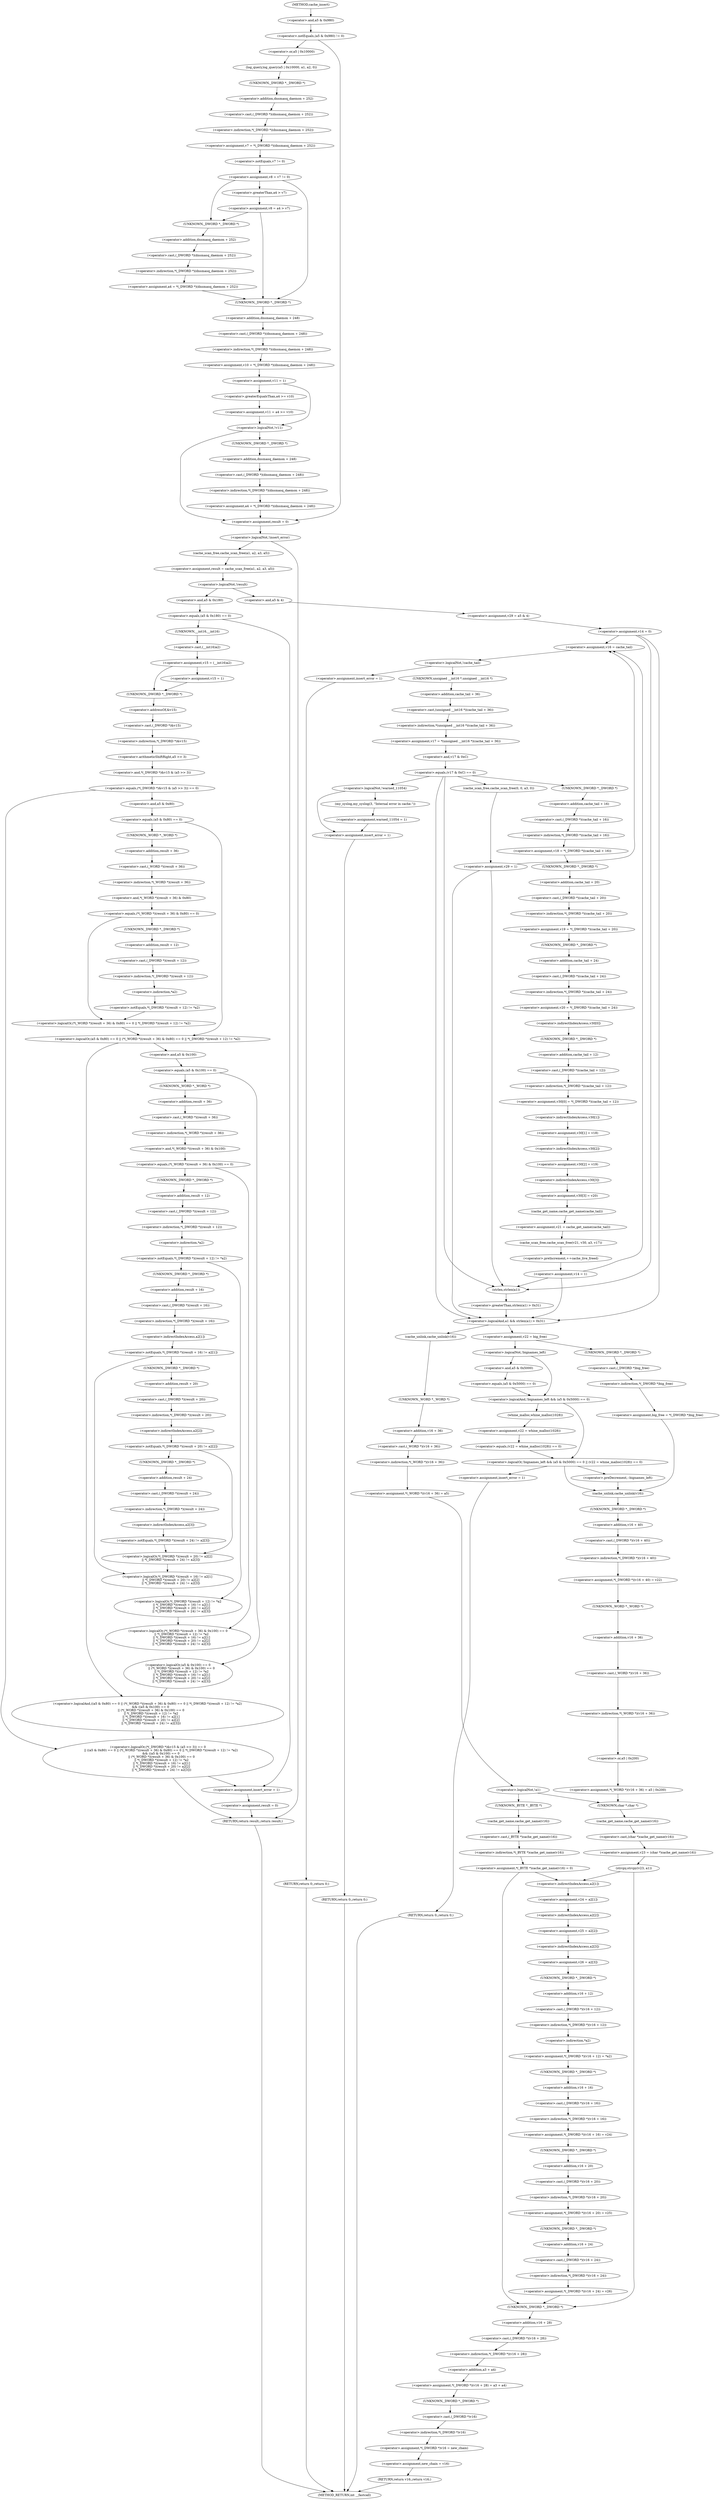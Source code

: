 digraph cache_insert {  
"1000149" [label = "(<operator>.notEquals,(a5 & 0x980) != 0)" ]
"1000150" [label = "(<operator>.and,a5 & 0x980)" ]
"1000155" [label = "(log_query,log_query(a5 | 0x10000, a1, a2, 0))" ]
"1000156" [label = "(<operator>.or,a5 | 0x10000)" ]
"1000162" [label = "(<operator>.assignment,v7 = *(_DWORD *)(dnsmasq_daemon + 252))" ]
"1000164" [label = "(<operator>.indirection,*(_DWORD *)(dnsmasq_daemon + 252))" ]
"1000165" [label = "(<operator>.cast,(_DWORD *)(dnsmasq_daemon + 252))" ]
"1000166" [label = "(UNKNOWN,_DWORD *,_DWORD *)" ]
"1000167" [label = "(<operator>.addition,dnsmasq_daemon + 252)" ]
"1000170" [label = "(<operator>.assignment,v8 = v7 != 0)" ]
"1000172" [label = "(<operator>.notEquals,v7 != 0)" ]
"1000177" [label = "(<operator>.assignment,v8 = a4 > v7)" ]
"1000179" [label = "(<operator>.greaterThan,a4 > v7)" ]
"1000184" [label = "(<operator>.assignment,a4 = *(_DWORD *)(dnsmasq_daemon + 252))" ]
"1000186" [label = "(<operator>.indirection,*(_DWORD *)(dnsmasq_daemon + 252))" ]
"1000187" [label = "(<operator>.cast,(_DWORD *)(dnsmasq_daemon + 252))" ]
"1000188" [label = "(UNKNOWN,_DWORD *,_DWORD *)" ]
"1000189" [label = "(<operator>.addition,dnsmasq_daemon + 252)" ]
"1000192" [label = "(<operator>.assignment,v10 = *(_DWORD *)(dnsmasq_daemon + 248))" ]
"1000194" [label = "(<operator>.indirection,*(_DWORD *)(dnsmasq_daemon + 248))" ]
"1000195" [label = "(<operator>.cast,(_DWORD *)(dnsmasq_daemon + 248))" ]
"1000196" [label = "(UNKNOWN,_DWORD *,_DWORD *)" ]
"1000197" [label = "(<operator>.addition,dnsmasq_daemon + 248)" ]
"1000200" [label = "(<operator>.assignment,v11 = 1)" ]
"1000205" [label = "(<operator>.assignment,v11 = a4 >= v10)" ]
"1000207" [label = "(<operator>.greaterEqualsThan,a4 >= v10)" ]
"1000211" [label = "(<operator>.logicalNot,!v11)" ]
"1000213" [label = "(<operator>.assignment,a4 = *(_DWORD *)(dnsmasq_daemon + 248))" ]
"1000215" [label = "(<operator>.indirection,*(_DWORD *)(dnsmasq_daemon + 248))" ]
"1000216" [label = "(<operator>.cast,(_DWORD *)(dnsmasq_daemon + 248))" ]
"1000217" [label = "(UNKNOWN,_DWORD *,_DWORD *)" ]
"1000218" [label = "(<operator>.addition,dnsmasq_daemon + 248)" ]
"1000221" [label = "(<operator>.assignment,result = 0)" ]
"1000225" [label = "(<operator>.logicalNot,!insert_error)" ]
"1000228" [label = "(<operator>.assignment,result = cache_scan_free(a1, a2, a3, a5))" ]
"1000230" [label = "(cache_scan_free,cache_scan_free(a1, a2, a3, a5))" ]
"1000236" [label = "(<operator>.logicalNot,!result)" ]
"1000239" [label = "(<operator>.assignment,v29 = a5 & 4)" ]
"1000241" [label = "(<operator>.and,a5 & 4)" ]
"1000244" [label = "(<operator>.assignment,v14 = 0)" ]
"1000250" [label = "(<operator>.assignment,v16 = cache_tail)" ]
"1000254" [label = "(<operator>.logicalNot,!cache_tail)" ]
"1000257" [label = "(<operator>.assignment,insert_error = 1)" ]
"1000260" [label = "(RETURN,return 0;,return 0;)" ]
"1000262" [label = "(<operator>.assignment,v17 = *(unsigned __int16 *)(cache_tail + 36))" ]
"1000264" [label = "(<operator>.indirection,*(unsigned __int16 *)(cache_tail + 36))" ]
"1000265" [label = "(<operator>.cast,(unsigned __int16 *)(cache_tail + 36))" ]
"1000266" [label = "(UNKNOWN,unsigned __int16 *,unsigned __int16 *)" ]
"1000267" [label = "(<operator>.addition,cache_tail + 36)" ]
"1000271" [label = "(<operator>.equals,(v17 & 0xC) == 0)" ]
"1000272" [label = "(<operator>.and,v17 & 0xC)" ]
"1000281" [label = "(<operator>.logicalNot,!warned_11054)" ]
"1000284" [label = "(my_syslog,my_syslog(3, \"Internal error in cache.\"))" ]
"1000287" [label = "(<operator>.assignment,warned_11054 = 1)" ]
"1000290" [label = "(<operator>.assignment,insert_error = 1)" ]
"1000293" [label = "(RETURN,return 0;,return 0;)" ]
"1000298" [label = "(<operator>.assignment,v18 = *(_DWORD *)(cache_tail + 16))" ]
"1000300" [label = "(<operator>.indirection,*(_DWORD *)(cache_tail + 16))" ]
"1000301" [label = "(<operator>.cast,(_DWORD *)(cache_tail + 16))" ]
"1000302" [label = "(UNKNOWN,_DWORD *,_DWORD *)" ]
"1000303" [label = "(<operator>.addition,cache_tail + 16)" ]
"1000306" [label = "(<operator>.assignment,v19 = *(_DWORD *)(cache_tail + 20))" ]
"1000308" [label = "(<operator>.indirection,*(_DWORD *)(cache_tail + 20))" ]
"1000309" [label = "(<operator>.cast,(_DWORD *)(cache_tail + 20))" ]
"1000310" [label = "(UNKNOWN,_DWORD *,_DWORD *)" ]
"1000311" [label = "(<operator>.addition,cache_tail + 20)" ]
"1000314" [label = "(<operator>.assignment,v20 = *(_DWORD *)(cache_tail + 24))" ]
"1000316" [label = "(<operator>.indirection,*(_DWORD *)(cache_tail + 24))" ]
"1000317" [label = "(<operator>.cast,(_DWORD *)(cache_tail + 24))" ]
"1000318" [label = "(UNKNOWN,_DWORD *,_DWORD *)" ]
"1000319" [label = "(<operator>.addition,cache_tail + 24)" ]
"1000322" [label = "(<operator>.assignment,v30[0] = *(_DWORD *)(cache_tail + 12))" ]
"1000323" [label = "(<operator>.indirectIndexAccess,v30[0])" ]
"1000326" [label = "(<operator>.indirection,*(_DWORD *)(cache_tail + 12))" ]
"1000327" [label = "(<operator>.cast,(_DWORD *)(cache_tail + 12))" ]
"1000328" [label = "(UNKNOWN,_DWORD *,_DWORD *)" ]
"1000329" [label = "(<operator>.addition,cache_tail + 12)" ]
"1000332" [label = "(<operator>.assignment,v30[1] = v18)" ]
"1000333" [label = "(<operator>.indirectIndexAccess,v30[1])" ]
"1000337" [label = "(<operator>.assignment,v30[2] = v19)" ]
"1000338" [label = "(<operator>.indirectIndexAccess,v30[2])" ]
"1000342" [label = "(<operator>.assignment,v30[3] = v20)" ]
"1000343" [label = "(<operator>.indirectIndexAccess,v30[3])" ]
"1000347" [label = "(<operator>.assignment,v21 = cache_get_name(cache_tail))" ]
"1000349" [label = "(cache_get_name,cache_get_name(cache_tail))" ]
"1000351" [label = "(cache_scan_free,cache_scan_free(v21, v30, a3, v17))" ]
"1000356" [label = "(<operator>.preIncrement,++cache_live_freed)" ]
"1000358" [label = "(<operator>.assignment,v14 = 1)" ]
"1000363" [label = "(cache_scan_free,cache_scan_free(0, 0, a3, 0))" ]
"1000368" [label = "(<operator>.assignment,v29 = 1)" ]
"1000372" [label = "(<operator>.logicalAnd,a1 && strlen(a1) > 0x31)" ]
"1000374" [label = "(<operator>.greaterThan,strlen(a1) > 0x31)" ]
"1000375" [label = "(strlen,strlen(a1))" ]
"1000379" [label = "(<operator>.assignment,v22 = big_free)" ]
"1000385" [label = "(<operator>.assignment,big_free = *(_DWORD *)big_free)" ]
"1000387" [label = "(<operator>.indirection,*(_DWORD *)big_free)" ]
"1000388" [label = "(<operator>.cast,(_DWORD *)big_free)" ]
"1000389" [label = "(UNKNOWN,_DWORD *,_DWORD *)" ]
"1000394" [label = "(<operator>.logicalOr,!bignames_left && (a5 & 0x5000) == 0 || (v22 = whine_malloc(1028)) == 0)" ]
"1000395" [label = "(<operator>.logicalAnd,!bignames_left && (a5 & 0x5000) == 0)" ]
"1000396" [label = "(<operator>.logicalNot,!bignames_left)" ]
"1000398" [label = "(<operator>.equals,(a5 & 0x5000) == 0)" ]
"1000399" [label = "(<operator>.and,a5 & 0x5000)" ]
"1000403" [label = "(<operator>.equals,(v22 = whine_malloc(1028)) == 0)" ]
"1000404" [label = "(<operator>.assignment,v22 = whine_malloc(1028))" ]
"1000406" [label = "(whine_malloc,whine_malloc(1028))" ]
"1000410" [label = "(<operator>.assignment,insert_error = 1)" ]
"1000413" [label = "(RETURN,return 0;,return 0;)" ]
"1000417" [label = "(<operator>.preDecrement,--bignames_left)" ]
"1000419" [label = "(cache_unlink,cache_unlink(v16))" ]
"1000421" [label = "(<operator>.assignment,*(_DWORD *)(v16 + 40) = v22)" ]
"1000422" [label = "(<operator>.indirection,*(_DWORD *)(v16 + 40))" ]
"1000423" [label = "(<operator>.cast,(_DWORD *)(v16 + 40))" ]
"1000424" [label = "(UNKNOWN,_DWORD *,_DWORD *)" ]
"1000425" [label = "(<operator>.addition,v16 + 40)" ]
"1000429" [label = "(<operator>.assignment,*(_WORD *)(v16 + 36) = a5 | 0x200)" ]
"1000430" [label = "(<operator>.indirection,*(_WORD *)(v16 + 36))" ]
"1000431" [label = "(<operator>.cast,(_WORD *)(v16 + 36))" ]
"1000432" [label = "(UNKNOWN,_WORD *,_WORD *)" ]
"1000433" [label = "(<operator>.addition,v16 + 36)" ]
"1000436" [label = "(<operator>.or,a5 | 0x200)" ]
"1000441" [label = "(cache_unlink,cache_unlink(v16))" ]
"1000443" [label = "(<operator>.assignment,*(_WORD *)(v16 + 36) = a5)" ]
"1000444" [label = "(<operator>.indirection,*(_WORD *)(v16 + 36))" ]
"1000445" [label = "(<operator>.cast,(_WORD *)(v16 + 36))" ]
"1000446" [label = "(UNKNOWN,_WORD *,_WORD *)" ]
"1000447" [label = "(<operator>.addition,v16 + 36)" ]
"1000452" [label = "(<operator>.logicalNot,!a1)" ]
"1000455" [label = "(<operator>.assignment,*(_BYTE *)cache_get_name(v16) = 0)" ]
"1000456" [label = "(<operator>.indirection,*(_BYTE *)cache_get_name(v16))" ]
"1000457" [label = "(<operator>.cast,(_BYTE *)cache_get_name(v16))" ]
"1000458" [label = "(UNKNOWN,_BYTE *,_BYTE *)" ]
"1000459" [label = "(cache_get_name,cache_get_name(v16))" ]
"1000463" [label = "(<operator>.assignment,v23 = (char *)cache_get_name(v16))" ]
"1000465" [label = "(<operator>.cast,(char *)cache_get_name(v16))" ]
"1000466" [label = "(UNKNOWN,char *,char *)" ]
"1000467" [label = "(cache_get_name,cache_get_name(v16))" ]
"1000469" [label = "(strcpy,strcpy(v23, a1))" ]
"1000476" [label = "(<operator>.assignment,v24 = a2[1])" ]
"1000478" [label = "(<operator>.indirectIndexAccess,a2[1])" ]
"1000481" [label = "(<operator>.assignment,v25 = a2[2])" ]
"1000483" [label = "(<operator>.indirectIndexAccess,a2[2])" ]
"1000486" [label = "(<operator>.assignment,v26 = a2[3])" ]
"1000488" [label = "(<operator>.indirectIndexAccess,a2[3])" ]
"1000491" [label = "(<operator>.assignment,*(_DWORD *)(v16 + 12) = *a2)" ]
"1000492" [label = "(<operator>.indirection,*(_DWORD *)(v16 + 12))" ]
"1000493" [label = "(<operator>.cast,(_DWORD *)(v16 + 12))" ]
"1000494" [label = "(UNKNOWN,_DWORD *,_DWORD *)" ]
"1000495" [label = "(<operator>.addition,v16 + 12)" ]
"1000498" [label = "(<operator>.indirection,*a2)" ]
"1000500" [label = "(<operator>.assignment,*(_DWORD *)(v16 + 16) = v24)" ]
"1000501" [label = "(<operator>.indirection,*(_DWORD *)(v16 + 16))" ]
"1000502" [label = "(<operator>.cast,(_DWORD *)(v16 + 16))" ]
"1000503" [label = "(UNKNOWN,_DWORD *,_DWORD *)" ]
"1000504" [label = "(<operator>.addition,v16 + 16)" ]
"1000508" [label = "(<operator>.assignment,*(_DWORD *)(v16 + 20) = v25)" ]
"1000509" [label = "(<operator>.indirection,*(_DWORD *)(v16 + 20))" ]
"1000510" [label = "(<operator>.cast,(_DWORD *)(v16 + 20))" ]
"1000511" [label = "(UNKNOWN,_DWORD *,_DWORD *)" ]
"1000512" [label = "(<operator>.addition,v16 + 20)" ]
"1000516" [label = "(<operator>.assignment,*(_DWORD *)(v16 + 24) = v26)" ]
"1000517" [label = "(<operator>.indirection,*(_DWORD *)(v16 + 24))" ]
"1000518" [label = "(<operator>.cast,(_DWORD *)(v16 + 24))" ]
"1000519" [label = "(UNKNOWN,_DWORD *,_DWORD *)" ]
"1000520" [label = "(<operator>.addition,v16 + 24)" ]
"1000524" [label = "(<operator>.assignment,*(_DWORD *)(v16 + 28) = a3 + a4)" ]
"1000525" [label = "(<operator>.indirection,*(_DWORD *)(v16 + 28))" ]
"1000526" [label = "(<operator>.cast,(_DWORD *)(v16 + 28))" ]
"1000527" [label = "(UNKNOWN,_DWORD *,_DWORD *)" ]
"1000528" [label = "(<operator>.addition,v16 + 28)" ]
"1000531" [label = "(<operator>.addition,a3 + a4)" ]
"1000534" [label = "(<operator>.assignment,*(_DWORD *)v16 = new_chain)" ]
"1000535" [label = "(<operator>.indirection,*(_DWORD *)v16)" ]
"1000536" [label = "(<operator>.cast,(_DWORD *)v16)" ]
"1000537" [label = "(UNKNOWN,_DWORD *,_DWORD *)" ]
"1000540" [label = "(<operator>.assignment,new_chain = v16)" ]
"1000543" [label = "(RETURN,return v16;,return v16;)" ]
"1000546" [label = "(<operator>.equals,(a5 & 0x180) == 0)" ]
"1000547" [label = "(<operator>.and,a5 & 0x180)" ]
"1000552" [label = "(<operator>.assignment,v15 = (__int16)a2)" ]
"1000554" [label = "(<operator>.cast,(__int16)a2)" ]
"1000555" [label = "(UNKNOWN,__int16,__int16)" ]
"1000559" [label = "(<operator>.assignment,v15 = 1)" ]
"1000563" [label = "(<operator>.logicalOr,(*(_DWORD *)&v15 & (a5 >> 3)) == 0\n      || ((a5 & 0x80) == 0 || (*(_WORD *)(result + 36) & 0x80) == 0 || *(_DWORD *)(result + 12) != *a2)\n      && ((a5 & 0x100) == 0\n       || (*(_WORD *)(result + 36) & 0x100) == 0\n       || *(_DWORD *)(result + 12) != *a2\n       || *(_DWORD *)(result + 16) != a2[1]\n       || *(_DWORD *)(result + 20) != a2[2]\n       || *(_DWORD *)(result + 24) != a2[3]))" ]
"1000564" [label = "(<operator>.equals,(*(_DWORD *)&v15 & (a5 >> 3)) == 0)" ]
"1000565" [label = "(<operator>.and,*(_DWORD *)&v15 & (a5 >> 3))" ]
"1000566" [label = "(<operator>.indirection,*(_DWORD *)&v15)" ]
"1000567" [label = "(<operator>.cast,(_DWORD *)&v15)" ]
"1000568" [label = "(UNKNOWN,_DWORD *,_DWORD *)" ]
"1000569" [label = "(<operator>.addressOf,&v15)" ]
"1000571" [label = "(<operator>.arithmeticShiftRight,a5 >> 3)" ]
"1000575" [label = "(<operator>.logicalAnd,((a5 & 0x80) == 0 || (*(_WORD *)(result + 36) & 0x80) == 0 || *(_DWORD *)(result + 12) != *a2)\n      && ((a5 & 0x100) == 0\n       || (*(_WORD *)(result + 36) & 0x100) == 0\n       || *(_DWORD *)(result + 12) != *a2\n       || *(_DWORD *)(result + 16) != a2[1]\n       || *(_DWORD *)(result + 20) != a2[2]\n       || *(_DWORD *)(result + 24) != a2[3]))" ]
"1000576" [label = "(<operator>.logicalOr,(a5 & 0x80) == 0 || (*(_WORD *)(result + 36) & 0x80) == 0 || *(_DWORD *)(result + 12) != *a2)" ]
"1000577" [label = "(<operator>.equals,(a5 & 0x80) == 0)" ]
"1000578" [label = "(<operator>.and,a5 & 0x80)" ]
"1000582" [label = "(<operator>.logicalOr,(*(_WORD *)(result + 36) & 0x80) == 0 || *(_DWORD *)(result + 12) != *a2)" ]
"1000583" [label = "(<operator>.equals,(*(_WORD *)(result + 36) & 0x80) == 0)" ]
"1000584" [label = "(<operator>.and,*(_WORD *)(result + 36) & 0x80)" ]
"1000585" [label = "(<operator>.indirection,*(_WORD *)(result + 36))" ]
"1000586" [label = "(<operator>.cast,(_WORD *)(result + 36))" ]
"1000587" [label = "(UNKNOWN,_WORD *,_WORD *)" ]
"1000588" [label = "(<operator>.addition,result + 36)" ]
"1000593" [label = "(<operator>.notEquals,*(_DWORD *)(result + 12) != *a2)" ]
"1000594" [label = "(<operator>.indirection,*(_DWORD *)(result + 12))" ]
"1000595" [label = "(<operator>.cast,(_DWORD *)(result + 12))" ]
"1000596" [label = "(UNKNOWN,_DWORD *,_DWORD *)" ]
"1000597" [label = "(<operator>.addition,result + 12)" ]
"1000600" [label = "(<operator>.indirection,*a2)" ]
"1000602" [label = "(<operator>.logicalOr,(a5 & 0x100) == 0\n       || (*(_WORD *)(result + 36) & 0x100) == 0\n       || *(_DWORD *)(result + 12) != *a2\n       || *(_DWORD *)(result + 16) != a2[1]\n       || *(_DWORD *)(result + 20) != a2[2]\n       || *(_DWORD *)(result + 24) != a2[3])" ]
"1000603" [label = "(<operator>.equals,(a5 & 0x100) == 0)" ]
"1000604" [label = "(<operator>.and,a5 & 0x100)" ]
"1000608" [label = "(<operator>.logicalOr,(*(_WORD *)(result + 36) & 0x100) == 0\n       || *(_DWORD *)(result + 12) != *a2\n       || *(_DWORD *)(result + 16) != a2[1]\n       || *(_DWORD *)(result + 20) != a2[2]\n       || *(_DWORD *)(result + 24) != a2[3])" ]
"1000609" [label = "(<operator>.equals,(*(_WORD *)(result + 36) & 0x100) == 0)" ]
"1000610" [label = "(<operator>.and,*(_WORD *)(result + 36) & 0x100)" ]
"1000611" [label = "(<operator>.indirection,*(_WORD *)(result + 36))" ]
"1000612" [label = "(<operator>.cast,(_WORD *)(result + 36))" ]
"1000613" [label = "(UNKNOWN,_WORD *,_WORD *)" ]
"1000614" [label = "(<operator>.addition,result + 36)" ]
"1000619" [label = "(<operator>.logicalOr,*(_DWORD *)(result + 12) != *a2\n       || *(_DWORD *)(result + 16) != a2[1]\n       || *(_DWORD *)(result + 20) != a2[2]\n       || *(_DWORD *)(result + 24) != a2[3])" ]
"1000620" [label = "(<operator>.notEquals,*(_DWORD *)(result + 12) != *a2)" ]
"1000621" [label = "(<operator>.indirection,*(_DWORD *)(result + 12))" ]
"1000622" [label = "(<operator>.cast,(_DWORD *)(result + 12))" ]
"1000623" [label = "(UNKNOWN,_DWORD *,_DWORD *)" ]
"1000624" [label = "(<operator>.addition,result + 12)" ]
"1000627" [label = "(<operator>.indirection,*a2)" ]
"1000629" [label = "(<operator>.logicalOr,*(_DWORD *)(result + 16) != a2[1]\n       || *(_DWORD *)(result + 20) != a2[2]\n       || *(_DWORD *)(result + 24) != a2[3])" ]
"1000630" [label = "(<operator>.notEquals,*(_DWORD *)(result + 16) != a2[1])" ]
"1000631" [label = "(<operator>.indirection,*(_DWORD *)(result + 16))" ]
"1000632" [label = "(<operator>.cast,(_DWORD *)(result + 16))" ]
"1000633" [label = "(UNKNOWN,_DWORD *,_DWORD *)" ]
"1000634" [label = "(<operator>.addition,result + 16)" ]
"1000637" [label = "(<operator>.indirectIndexAccess,a2[1])" ]
"1000640" [label = "(<operator>.logicalOr,*(_DWORD *)(result + 20) != a2[2]\n       || *(_DWORD *)(result + 24) != a2[3])" ]
"1000641" [label = "(<operator>.notEquals,*(_DWORD *)(result + 20) != a2[2])" ]
"1000642" [label = "(<operator>.indirection,*(_DWORD *)(result + 20))" ]
"1000643" [label = "(<operator>.cast,(_DWORD *)(result + 20))" ]
"1000644" [label = "(UNKNOWN,_DWORD *,_DWORD *)" ]
"1000645" [label = "(<operator>.addition,result + 20)" ]
"1000648" [label = "(<operator>.indirectIndexAccess,a2[2])" ]
"1000651" [label = "(<operator>.notEquals,*(_DWORD *)(result + 24) != a2[3])" ]
"1000652" [label = "(<operator>.indirection,*(_DWORD *)(result + 24))" ]
"1000653" [label = "(<operator>.cast,(_DWORD *)(result + 24))" ]
"1000654" [label = "(UNKNOWN,_DWORD *,_DWORD *)" ]
"1000655" [label = "(<operator>.addition,result + 24)" ]
"1000658" [label = "(<operator>.indirectIndexAccess,a2[3])" ]
"1000663" [label = "(<operator>.assignment,insert_error = 1)" ]
"1000666" [label = "(<operator>.assignment,result = 0)" ]
"1000669" [label = "(RETURN,return result;,return result;)" ]
"1000121" [label = "(METHOD,cache_insert)" ]
"1000671" [label = "(METHOD_RETURN,int __fastcall)" ]
  "1000149" -> "1000156" 
  "1000149" -> "1000221" 
  "1000150" -> "1000149" 
  "1000155" -> "1000166" 
  "1000156" -> "1000155" 
  "1000162" -> "1000172" 
  "1000164" -> "1000162" 
  "1000165" -> "1000164" 
  "1000166" -> "1000167" 
  "1000167" -> "1000165" 
  "1000170" -> "1000179" 
  "1000170" -> "1000188" 
  "1000170" -> "1000196" 
  "1000172" -> "1000170" 
  "1000177" -> "1000188" 
  "1000177" -> "1000196" 
  "1000179" -> "1000177" 
  "1000184" -> "1000196" 
  "1000186" -> "1000184" 
  "1000187" -> "1000186" 
  "1000188" -> "1000189" 
  "1000189" -> "1000187" 
  "1000192" -> "1000200" 
  "1000194" -> "1000192" 
  "1000195" -> "1000194" 
  "1000196" -> "1000197" 
  "1000197" -> "1000195" 
  "1000200" -> "1000207" 
  "1000200" -> "1000211" 
  "1000205" -> "1000211" 
  "1000207" -> "1000205" 
  "1000211" -> "1000217" 
  "1000211" -> "1000221" 
  "1000213" -> "1000221" 
  "1000215" -> "1000213" 
  "1000216" -> "1000215" 
  "1000217" -> "1000218" 
  "1000218" -> "1000216" 
  "1000221" -> "1000225" 
  "1000225" -> "1000230" 
  "1000225" -> "1000669" 
  "1000228" -> "1000236" 
  "1000230" -> "1000228" 
  "1000236" -> "1000241" 
  "1000236" -> "1000547" 
  "1000239" -> "1000244" 
  "1000241" -> "1000239" 
  "1000244" -> "1000250" 
  "1000244" -> "1000372" 
  "1000244" -> "1000375" 
  "1000250" -> "1000254" 
  "1000254" -> "1000257" 
  "1000254" -> "1000266" 
  "1000257" -> "1000260" 
  "1000260" -> "1000671" 
  "1000262" -> "1000272" 
  "1000264" -> "1000262" 
  "1000265" -> "1000264" 
  "1000266" -> "1000267" 
  "1000267" -> "1000265" 
  "1000271" -> "1000372" 
  "1000271" -> "1000375" 
  "1000271" -> "1000281" 
  "1000271" -> "1000302" 
  "1000271" -> "1000363" 
  "1000272" -> "1000271" 
  "1000281" -> "1000284" 
  "1000281" -> "1000290" 
  "1000284" -> "1000287" 
  "1000287" -> "1000290" 
  "1000290" -> "1000293" 
  "1000293" -> "1000671" 
  "1000298" -> "1000310" 
  "1000300" -> "1000298" 
  "1000301" -> "1000300" 
  "1000302" -> "1000303" 
  "1000303" -> "1000301" 
  "1000306" -> "1000318" 
  "1000308" -> "1000306" 
  "1000309" -> "1000308" 
  "1000310" -> "1000311" 
  "1000311" -> "1000309" 
  "1000314" -> "1000323" 
  "1000316" -> "1000314" 
  "1000317" -> "1000316" 
  "1000318" -> "1000319" 
  "1000319" -> "1000317" 
  "1000322" -> "1000333" 
  "1000323" -> "1000328" 
  "1000326" -> "1000322" 
  "1000327" -> "1000326" 
  "1000328" -> "1000329" 
  "1000329" -> "1000327" 
  "1000332" -> "1000338" 
  "1000333" -> "1000332" 
  "1000337" -> "1000343" 
  "1000338" -> "1000337" 
  "1000342" -> "1000349" 
  "1000343" -> "1000342" 
  "1000347" -> "1000351" 
  "1000349" -> "1000347" 
  "1000351" -> "1000356" 
  "1000356" -> "1000358" 
  "1000358" -> "1000250" 
  "1000358" -> "1000372" 
  "1000358" -> "1000375" 
  "1000363" -> "1000368" 
  "1000368" -> "1000250" 
  "1000368" -> "1000372" 
  "1000368" -> "1000375" 
  "1000372" -> "1000379" 
  "1000372" -> "1000441" 
  "1000374" -> "1000372" 
  "1000375" -> "1000374" 
  "1000379" -> "1000389" 
  "1000379" -> "1000396" 
  "1000385" -> "1000419" 
  "1000387" -> "1000385" 
  "1000388" -> "1000387" 
  "1000389" -> "1000388" 
  "1000394" -> "1000410" 
  "1000394" -> "1000417" 
  "1000394" -> "1000419" 
  "1000395" -> "1000394" 
  "1000395" -> "1000406" 
  "1000396" -> "1000395" 
  "1000396" -> "1000399" 
  "1000398" -> "1000395" 
  "1000399" -> "1000398" 
  "1000403" -> "1000394" 
  "1000404" -> "1000403" 
  "1000406" -> "1000404" 
  "1000410" -> "1000413" 
  "1000413" -> "1000671" 
  "1000417" -> "1000419" 
  "1000419" -> "1000424" 
  "1000421" -> "1000432" 
  "1000422" -> "1000421" 
  "1000423" -> "1000422" 
  "1000424" -> "1000425" 
  "1000425" -> "1000423" 
  "1000429" -> "1000466" 
  "1000430" -> "1000436" 
  "1000431" -> "1000430" 
  "1000432" -> "1000433" 
  "1000433" -> "1000431" 
  "1000436" -> "1000429" 
  "1000441" -> "1000446" 
  "1000443" -> "1000452" 
  "1000444" -> "1000443" 
  "1000445" -> "1000444" 
  "1000446" -> "1000447" 
  "1000447" -> "1000445" 
  "1000452" -> "1000458" 
  "1000452" -> "1000466" 
  "1000455" -> "1000527" 
  "1000455" -> "1000478" 
  "1000456" -> "1000455" 
  "1000457" -> "1000456" 
  "1000458" -> "1000459" 
  "1000459" -> "1000457" 
  "1000463" -> "1000469" 
  "1000465" -> "1000463" 
  "1000466" -> "1000467" 
  "1000467" -> "1000465" 
  "1000469" -> "1000527" 
  "1000469" -> "1000478" 
  "1000476" -> "1000483" 
  "1000478" -> "1000476" 
  "1000481" -> "1000488" 
  "1000483" -> "1000481" 
  "1000486" -> "1000494" 
  "1000488" -> "1000486" 
  "1000491" -> "1000503" 
  "1000492" -> "1000498" 
  "1000493" -> "1000492" 
  "1000494" -> "1000495" 
  "1000495" -> "1000493" 
  "1000498" -> "1000491" 
  "1000500" -> "1000511" 
  "1000501" -> "1000500" 
  "1000502" -> "1000501" 
  "1000503" -> "1000504" 
  "1000504" -> "1000502" 
  "1000508" -> "1000519" 
  "1000509" -> "1000508" 
  "1000510" -> "1000509" 
  "1000511" -> "1000512" 
  "1000512" -> "1000510" 
  "1000516" -> "1000527" 
  "1000517" -> "1000516" 
  "1000518" -> "1000517" 
  "1000519" -> "1000520" 
  "1000520" -> "1000518" 
  "1000524" -> "1000537" 
  "1000525" -> "1000531" 
  "1000526" -> "1000525" 
  "1000527" -> "1000528" 
  "1000528" -> "1000526" 
  "1000531" -> "1000524" 
  "1000534" -> "1000540" 
  "1000535" -> "1000534" 
  "1000536" -> "1000535" 
  "1000537" -> "1000536" 
  "1000540" -> "1000543" 
  "1000543" -> "1000671" 
  "1000546" -> "1000663" 
  "1000546" -> "1000555" 
  "1000547" -> "1000546" 
  "1000552" -> "1000568" 
  "1000552" -> "1000559" 
  "1000554" -> "1000552" 
  "1000555" -> "1000554" 
  "1000559" -> "1000568" 
  "1000563" -> "1000663" 
  "1000563" -> "1000669" 
  "1000564" -> "1000563" 
  "1000564" -> "1000578" 
  "1000565" -> "1000564" 
  "1000566" -> "1000571" 
  "1000567" -> "1000566" 
  "1000568" -> "1000569" 
  "1000569" -> "1000567" 
  "1000571" -> "1000565" 
  "1000575" -> "1000563" 
  "1000576" -> "1000575" 
  "1000576" -> "1000604" 
  "1000577" -> "1000587" 
  "1000577" -> "1000576" 
  "1000578" -> "1000577" 
  "1000582" -> "1000576" 
  "1000583" -> "1000596" 
  "1000583" -> "1000582" 
  "1000584" -> "1000583" 
  "1000585" -> "1000584" 
  "1000586" -> "1000585" 
  "1000587" -> "1000588" 
  "1000588" -> "1000586" 
  "1000593" -> "1000582" 
  "1000594" -> "1000600" 
  "1000595" -> "1000594" 
  "1000596" -> "1000597" 
  "1000597" -> "1000595" 
  "1000600" -> "1000593" 
  "1000602" -> "1000575" 
  "1000603" -> "1000613" 
  "1000603" -> "1000602" 
  "1000604" -> "1000603" 
  "1000608" -> "1000602" 
  "1000609" -> "1000623" 
  "1000609" -> "1000608" 
  "1000610" -> "1000609" 
  "1000611" -> "1000610" 
  "1000612" -> "1000611" 
  "1000613" -> "1000614" 
  "1000614" -> "1000612" 
  "1000619" -> "1000608" 
  "1000620" -> "1000633" 
  "1000620" -> "1000619" 
  "1000621" -> "1000627" 
  "1000622" -> "1000621" 
  "1000623" -> "1000624" 
  "1000624" -> "1000622" 
  "1000627" -> "1000620" 
  "1000629" -> "1000619" 
  "1000630" -> "1000644" 
  "1000630" -> "1000629" 
  "1000631" -> "1000637" 
  "1000632" -> "1000631" 
  "1000633" -> "1000634" 
  "1000634" -> "1000632" 
  "1000637" -> "1000630" 
  "1000640" -> "1000629" 
  "1000641" -> "1000654" 
  "1000641" -> "1000640" 
  "1000642" -> "1000648" 
  "1000643" -> "1000642" 
  "1000644" -> "1000645" 
  "1000645" -> "1000643" 
  "1000648" -> "1000641" 
  "1000651" -> "1000640" 
  "1000652" -> "1000658" 
  "1000653" -> "1000652" 
  "1000654" -> "1000655" 
  "1000655" -> "1000653" 
  "1000658" -> "1000651" 
  "1000663" -> "1000666" 
  "1000666" -> "1000669" 
  "1000669" -> "1000671" 
  "1000121" -> "1000150" 
}
